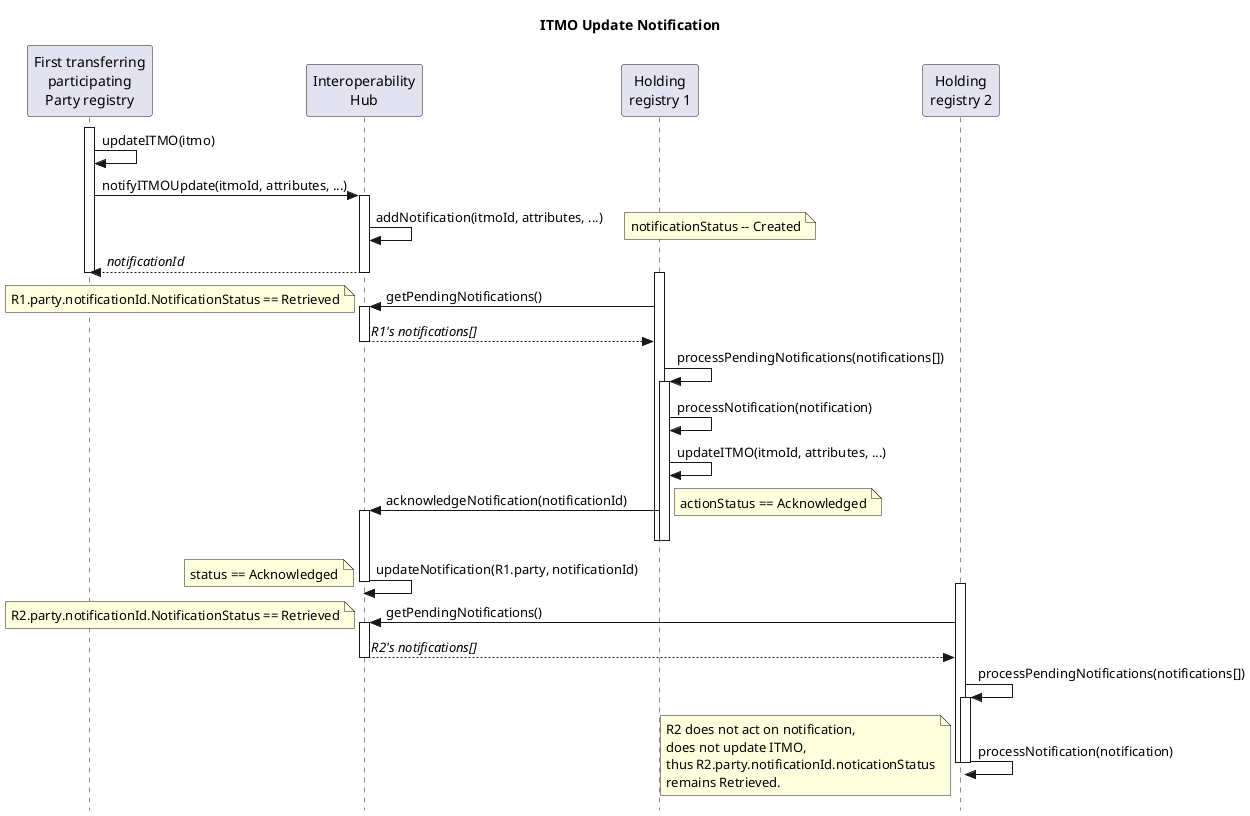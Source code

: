@startuml

@startuml itmoUpdate_Notification_Sequence

title ITMO Update Notification

skinparam style strictuml

participant "First transferring\nparticipating\nParty registry" as Sender
participant "Interoperability\nHub" as Hub
participant "Holding\nregistry 1" as Receiver1
participant "Holding\nregistry 2" as Receiver2

activate Sender
Sender -> Sender: updateITMO(itmo)

Sender -> Hub++ : notifyITMOUpdate(itmoId, attributes, ...)
Hub -> Hub: addNotification(itmoId, attributes, ...)
  note right: notificationStatus -- Created
Sender <-- Hub: //notificationId//
deactivate Sender
deactivate Hub

activate Receiver1
Receiver1 -> Hub++: getPendingNotifications()
  note left: R1.party.notificationId.NotificationStatus == Retrieved
Receiver1 <-- Hub: //R1's notifications[]//
deactivate Hub

Receiver1 -> Receiver1: processPendingNotifications(notifications[])
activate Receiver1
Receiver1 -> Receiver1: processNotification(notification)
Receiver1 -> Receiver1: updateITMO(itmoId, attributes, ...)
Receiver1 -> Hub++: acknowledgeNotification(notificationId)
note right: actionStatus == Acknowledged
deactivate Receiver1
deactivate Receiver1
Hub -> Hub--: updateNotification(R1.party, notificationId)
  note left: status == Acknowledged

activate Receiver2
Receiver2 -> Hub++: getPendingNotifications()
  note left: R2.party.notificationId.NotificationStatus == Retrieved
Receiver2 <-- Hub: //R2's notifications[]//
deactivate Hub
Receiver2 -> Receiver2: processPendingNotifications(notifications[])
activate Receiver2
Receiver2 -> Receiver2: processNotification(notification)
deactivate Receiver2
deactivate Receiver2
note left: R2 does not act on notification,\ndoes not update ITMO,\nthus R2.party.notificationId.noticationStatus\nremains Retrieved.


@enduml
